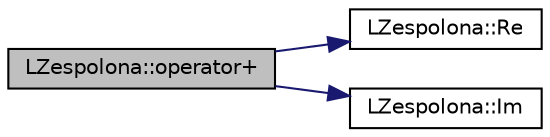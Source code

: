 digraph "LZespolona::operator+"
{
  edge [fontname="Helvetica",fontsize="10",labelfontname="Helvetica",labelfontsize="10"];
  node [fontname="Helvetica",fontsize="10",shape=record];
  rankdir="LR";
  Node1 [label="LZespolona::operator+",height=0.2,width=0.4,color="black", fillcolor="grey75", style="filled" fontcolor="black"];
  Node1 -> Node2 [color="midnightblue",fontsize="10",style="solid",fontname="Helvetica"];
  Node2 [label="LZespolona::Re",height=0.2,width=0.4,color="black", fillcolor="white", style="filled",URL="$class_l_zespolona.html#a06ce2b4a22c1ca3f8d97e41b602f078e",tooltip="Możemy pobrać dane o części rzeczywistej. "];
  Node1 -> Node3 [color="midnightblue",fontsize="10",style="solid",fontname="Helvetica"];
  Node3 [label="LZespolona::Im",height=0.2,width=0.4,color="black", fillcolor="white", style="filled",URL="$class_l_zespolona.html#ad4057ab72b1471f38df277781baa0752",tooltip="Możemy pobrać dane z części urojonej. "];
}
